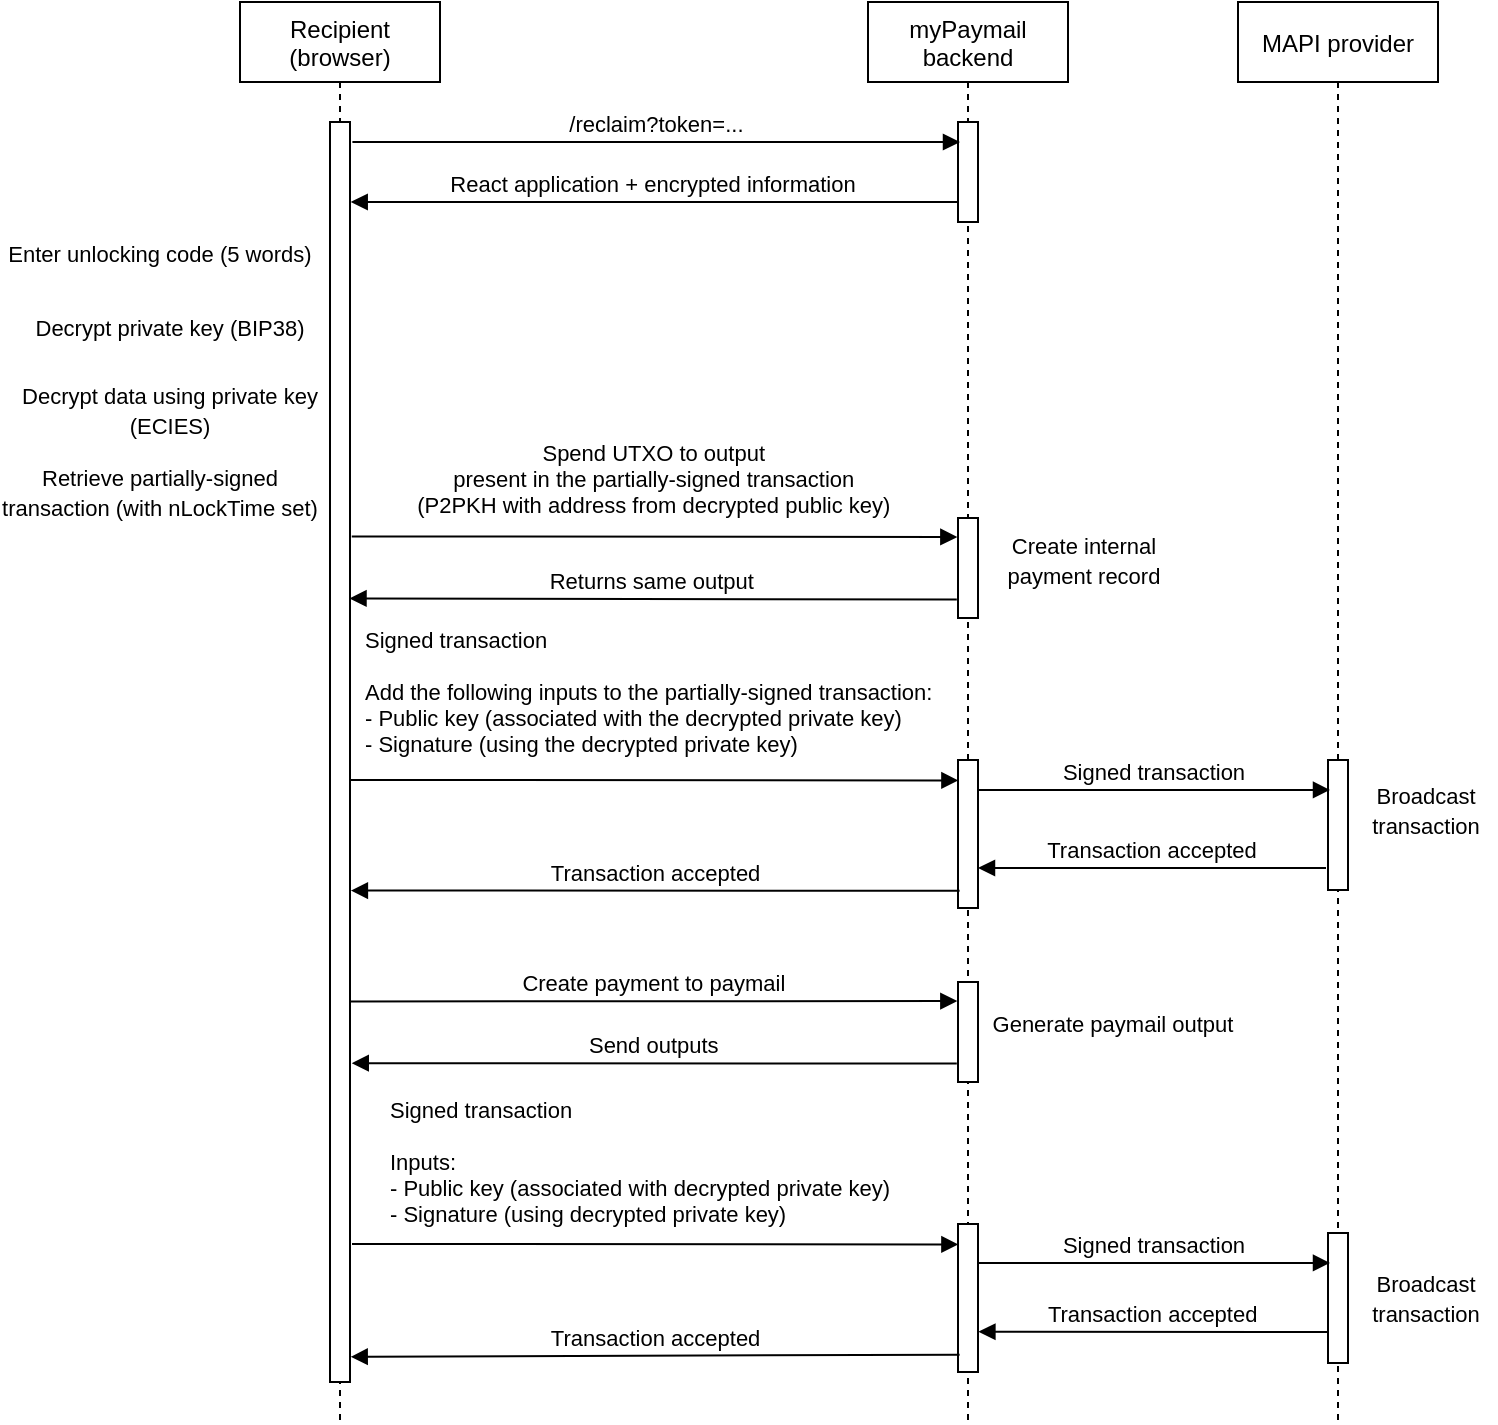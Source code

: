 <mxfile version="13.6.2" type="device"><diagram id="c0A27LtpzODHWhpzDqrd" name="Page-1"><mxGraphModel dx="1038" dy="500" grid="1" gridSize="10" guides="1" tooltips="1" connect="1" arrows="1" fold="1" page="1" pageScale="1" pageWidth="850" pageHeight="1100" math="0" shadow="0"><root><mxCell id="0"/><mxCell id="1" parent="0"/><mxCell id="TkxKRzMWZhb3LaAxER1X-1" value="Recipient&#10;(browser)" style="shape=umlLifeline;perimeter=lifelinePerimeter;container=1;collapsible=0;recursiveResize=0;rounded=0;shadow=0;strokeWidth=1;" vertex="1" parent="1"><mxGeometry x="140" y="30" width="100" height="710" as="geometry"/></mxCell><mxCell id="TkxKRzMWZhb3LaAxER1X-2" value="" style="points=[];perimeter=orthogonalPerimeter;rounded=0;shadow=0;strokeWidth=1;" vertex="1" parent="TkxKRzMWZhb3LaAxER1X-1"><mxGeometry x="45" y="60" width="10" height="630" as="geometry"/></mxCell><mxCell id="TkxKRzMWZhb3LaAxER1X-3" value="Spend UTXO to output&#10;present in the partially-signed transaction&#10;(P2PKH with address from decrypted public key)" style="verticalAlign=bottom;endArrow=block;shadow=0;strokeWidth=1;entryX=-0.033;entryY=0.19;entryDx=0;entryDy=0;entryPerimeter=0;exitX=1.087;exitY=0.46;exitDx=0;exitDy=0;exitPerimeter=0;" edge="1" parent="1" target="TkxKRzMWZhb3LaAxER1X-6"><mxGeometry x="-0.002" y="7" relative="1" as="geometry"><mxPoint x="195.87" y="297.24" as="sourcePoint"/><mxPoint x="440.4" y="298.0" as="targetPoint"/><mxPoint as="offset"/></mxGeometry></mxCell><mxCell id="TkxKRzMWZhb3LaAxER1X-4" value="Returns same output" style="verticalAlign=bottom;endArrow=block;shadow=0;strokeWidth=1;exitX=-0.06;exitY=0.816;exitDx=0;exitDy=0;exitPerimeter=0;entryX=0.976;entryY=0.55;entryDx=0;entryDy=0;entryPerimeter=0;" edge="1" parent="1" source="TkxKRzMWZhb3LaAxER1X-6"><mxGeometry x="0.003" relative="1" as="geometry"><mxPoint x="439" y="328" as="sourcePoint"/><mxPoint x="194.76" y="328.2" as="targetPoint"/><mxPoint as="offset"/></mxGeometry></mxCell><mxCell id="TkxKRzMWZhb3LaAxER1X-5" value="myPaymail&#10;backend" style="shape=umlLifeline;perimeter=lifelinePerimeter;container=1;collapsible=0;recursiveResize=0;rounded=0;shadow=0;strokeWidth=1;" vertex="1" parent="1"><mxGeometry x="454" y="30" width="100" height="710" as="geometry"/></mxCell><mxCell id="TkxKRzMWZhb3LaAxER1X-6" value="" style="points=[];perimeter=orthogonalPerimeter;rounded=0;shadow=0;strokeWidth=1;" vertex="1" parent="TkxKRzMWZhb3LaAxER1X-5"><mxGeometry x="45" y="258" width="10" height="50" as="geometry"/></mxCell><mxCell id="TkxKRzMWZhb3LaAxER1X-7" value="" style="points=[];perimeter=orthogonalPerimeter;rounded=0;shadow=0;strokeWidth=1;" vertex="1" parent="TkxKRzMWZhb3LaAxER1X-5"><mxGeometry x="45" y="379" width="10" height="74" as="geometry"/></mxCell><mxCell id="TkxKRzMWZhb3LaAxER1X-25" value="" style="points=[];perimeter=orthogonalPerimeter;rounded=0;shadow=0;strokeWidth=1;" vertex="1" parent="TkxKRzMWZhb3LaAxER1X-5"><mxGeometry x="45" y="490" width="10" height="50" as="geometry"/></mxCell><mxCell id="TkxKRzMWZhb3LaAxER1X-26" value="" style="points=[];perimeter=orthogonalPerimeter;rounded=0;shadow=0;strokeWidth=1;" vertex="1" parent="TkxKRzMWZhb3LaAxER1X-5"><mxGeometry x="45" y="611" width="10" height="74" as="geometry"/></mxCell><mxCell id="TkxKRzMWZhb3LaAxER1X-8" value="Signed transaction&#10;&#10;Add the following inputs to the partially-signed transaction:&#10;- Public key (associated with the decrypted private key)&#10;- Signature (using the decrypted private key)" style="verticalAlign=bottom;endArrow=block;shadow=0;strokeWidth=1;align=left;entryX=0.02;entryY=0.138;entryDx=0;entryDy=0;entryPerimeter=0;" edge="1" parent="1" target="TkxKRzMWZhb3LaAxER1X-7"><mxGeometry x="-0.963" y="9" relative="1" as="geometry"><mxPoint x="195" y="419" as="sourcePoint"/><mxPoint x="460" y="418" as="targetPoint"/><mxPoint as="offset"/></mxGeometry></mxCell><mxCell id="TkxKRzMWZhb3LaAxER1X-9" value="Transaction accepted" style="verticalAlign=bottom;endArrow=block;shadow=0;strokeWidth=1;exitX=0.08;exitY=0.883;exitDx=0;exitDy=0;exitPerimeter=0;entryX=1.045;entryY=0.61;entryDx=0;entryDy=0;entryPerimeter=0;" edge="1" parent="1" source="TkxKRzMWZhb3LaAxER1X-7" target="TkxKRzMWZhb3LaAxER1X-2"><mxGeometry relative="1" as="geometry"><mxPoint x="430" y="535" as="sourcePoint"/><mxPoint x="200" y="474" as="targetPoint"/></mxGeometry></mxCell><mxCell id="TkxKRzMWZhb3LaAxER1X-10" value="&lt;font style=&quot;font-size: 11px&quot;&gt;Create internal payment record&lt;/font&gt;" style="text;html=1;strokeColor=none;fillColor=none;align=center;verticalAlign=middle;whiteSpace=wrap;rounded=0;" vertex="1" parent="1"><mxGeometry x="514" y="288" width="96" height="41" as="geometry"/></mxCell><mxCell id="TkxKRzMWZhb3LaAxER1X-11" value="MAPI provider" style="shape=umlLifeline;perimeter=lifelinePerimeter;container=1;collapsible=0;recursiveResize=0;rounded=0;shadow=0;strokeWidth=1;" vertex="1" parent="1"><mxGeometry x="639" y="30" width="100" height="710" as="geometry"/></mxCell><mxCell id="TkxKRzMWZhb3LaAxER1X-12" value="" style="points=[];perimeter=orthogonalPerimeter;rounded=0;shadow=0;strokeWidth=1;" vertex="1" parent="TkxKRzMWZhb3LaAxER1X-11"><mxGeometry x="45" y="379" width="10" height="65" as="geometry"/></mxCell><mxCell id="TkxKRzMWZhb3LaAxER1X-13" value="Signed transaction" style="verticalAlign=bottom;endArrow=block;shadow=0;strokeWidth=1;entryX=0.1;entryY=0.23;entryDx=0;entryDy=0;entryPerimeter=0;" edge="1" parent="1" source="TkxKRzMWZhb3LaAxER1X-7" target="TkxKRzMWZhb3LaAxER1X-12"><mxGeometry relative="1" as="geometry"><mxPoint x="508" y="535" as="sourcePoint"/><mxPoint x="679" y="423" as="targetPoint"/></mxGeometry></mxCell><mxCell id="TkxKRzMWZhb3LaAxER1X-14" value="&lt;font style=&quot;font-size: 11px&quot;&gt;Broadcast transaction&lt;/font&gt;" style="text;html=1;strokeColor=none;fillColor=none;align=center;verticalAlign=middle;whiteSpace=wrap;rounded=0;" vertex="1" parent="1"><mxGeometry x="698" y="409" width="70" height="50" as="geometry"/></mxCell><mxCell id="TkxKRzMWZhb3LaAxER1X-15" value="Transaction accepted" style="verticalAlign=bottom;endArrow=block;shadow=0;strokeWidth=1;" edge="1" parent="1"><mxGeometry relative="1" as="geometry"><mxPoint x="683" y="463" as="sourcePoint"/><mxPoint x="509" y="463" as="targetPoint"/><Array as="points"/></mxGeometry></mxCell><mxCell id="TkxKRzMWZhb3LaAxER1X-16" value="&lt;font style=&quot;font-size: 11px&quot;&gt;Enter unlocking code (5 words)&lt;/font&gt;" style="text;html=1;strokeColor=none;fillColor=none;align=center;verticalAlign=middle;whiteSpace=wrap;rounded=0;" vertex="1" parent="1"><mxGeometry x="20" y="140" width="160" height="32" as="geometry"/></mxCell><mxCell id="TkxKRzMWZhb3LaAxER1X-17" value="&lt;font style=&quot;font-size: 11px&quot;&gt;Decrypt data using private key (ECIES)&lt;/font&gt;" style="text;html=1;strokeColor=none;fillColor=none;align=center;verticalAlign=middle;whiteSpace=wrap;rounded=0;" vertex="1" parent="1"><mxGeometry x="30" y="213" width="150" height="41" as="geometry"/></mxCell><mxCell id="TkxKRzMWZhb3LaAxER1X-18" value="&lt;font style=&quot;font-size: 11px&quot;&gt;Decrypt private key (BIP38)&lt;/font&gt;" style="text;html=1;strokeColor=none;fillColor=none;align=center;verticalAlign=middle;whiteSpace=wrap;rounded=0;" vertex="1" parent="1"><mxGeometry x="35" y="172" width="140" height="41" as="geometry"/></mxCell><mxCell id="TkxKRzMWZhb3LaAxER1X-19" value="" style="points=[];perimeter=orthogonalPerimeter;rounded=0;shadow=0;strokeWidth=1;" vertex="1" parent="1"><mxGeometry x="499" y="90" width="10" height="50" as="geometry"/></mxCell><mxCell id="TkxKRzMWZhb3LaAxER1X-20" value="/reclaim?token=..." style="verticalAlign=bottom;endArrow=block;shadow=0;strokeWidth=1;exitX=1.087;exitY=0.46;exitDx=0;exitDy=0;exitPerimeter=0;entryX=0.1;entryY=0.2;entryDx=0;entryDy=0;entryPerimeter=0;" edge="1" parent="1" target="TkxKRzMWZhb3LaAxER1X-19"><mxGeometry relative="1" as="geometry"><mxPoint x="196.2" y="100" as="sourcePoint"/><mxPoint x="490" y="100" as="targetPoint"/></mxGeometry></mxCell><mxCell id="TkxKRzMWZhb3LaAxER1X-21" value="React application + encrypted information" style="verticalAlign=bottom;endArrow=block;shadow=0;strokeWidth=1;entryX=0.976;entryY=0.55;entryDx=0;entryDy=0;entryPerimeter=0;exitX=-0.049;exitY=0.8;exitDx=0;exitDy=0;exitPerimeter=0;" edge="1" parent="1" source="TkxKRzMWZhb3LaAxER1X-19"><mxGeometry x="0.003" relative="1" as="geometry"><mxPoint x="490" y="130" as="sourcePoint"/><mxPoint x="195.36" y="130" as="targetPoint"/><mxPoint as="offset"/></mxGeometry></mxCell><mxCell id="TkxKRzMWZhb3LaAxER1X-22" value="&lt;font style=&quot;font-size: 11px&quot;&gt;Retrieve partially-signed transaction (with nLockTime set)&lt;/font&gt;" style="text;html=1;strokeColor=none;fillColor=none;align=center;verticalAlign=middle;whiteSpace=wrap;rounded=0;" vertex="1" parent="1"><mxGeometry x="20" y="254" width="160" height="41" as="geometry"/></mxCell><mxCell id="TkxKRzMWZhb3LaAxER1X-23" value="Create payment to paymail" style="verticalAlign=bottom;endArrow=block;shadow=0;strokeWidth=1;entryX=-0.033;entryY=0.19;entryDx=0;entryDy=0;entryPerimeter=0;exitX=0.992;exitY=0.698;exitDx=0;exitDy=0;exitPerimeter=0;" edge="1" parent="1" target="TkxKRzMWZhb3LaAxER1X-25" source="TkxKRzMWZhb3LaAxER1X-2"><mxGeometry relative="1" as="geometry"><mxPoint x="200.87" y="529.24" as="sourcePoint"/><mxPoint x="445.4" y="530" as="targetPoint"/></mxGeometry></mxCell><mxCell id="TkxKRzMWZhb3LaAxER1X-24" value="Send outputs" style="verticalAlign=bottom;endArrow=block;shadow=0;strokeWidth=1;exitX=-0.06;exitY=0.816;exitDx=0;exitDy=0;exitPerimeter=0;entryX=1.088;entryY=0.747;entryDx=0;entryDy=0;entryPerimeter=0;" edge="1" parent="1" source="TkxKRzMWZhb3LaAxER1X-25" target="TkxKRzMWZhb3LaAxER1X-2"><mxGeometry x="0.003" relative="1" as="geometry"><mxPoint x="444" y="560" as="sourcePoint"/><mxPoint x="199.76" y="560.2" as="targetPoint"/><mxPoint as="offset"/></mxGeometry></mxCell><mxCell id="TkxKRzMWZhb3LaAxER1X-27" value="Signed transaction&#10;&#10;Inputs:&#10;- Public key (associated with decrypted private key)&#10;- Signature (using decrypted private key)" style="verticalAlign=bottom;endArrow=block;shadow=0;strokeWidth=1;align=left;entryX=0.02;entryY=0.138;entryDx=0;entryDy=0;entryPerimeter=0;" edge="1" parent="1" target="TkxKRzMWZhb3LaAxER1X-26"><mxGeometry x="-0.889" y="6" relative="1" as="geometry"><mxPoint x="196" y="651" as="sourcePoint"/><mxPoint x="465" y="650" as="targetPoint"/><mxPoint as="offset"/></mxGeometry></mxCell><mxCell id="TkxKRzMWZhb3LaAxER1X-28" value="Transaction accepted" style="verticalAlign=bottom;endArrow=block;shadow=0;strokeWidth=1;exitX=0.08;exitY=0.883;exitDx=0;exitDy=0;exitPerimeter=0;entryX=1.035;entryY=0.98;entryDx=0;entryDy=0;entryPerimeter=0;" edge="1" parent="1" source="TkxKRzMWZhb3LaAxER1X-26" target="TkxKRzMWZhb3LaAxER1X-2"><mxGeometry relative="1" as="geometry"><mxPoint x="435" y="767" as="sourcePoint"/><mxPoint x="200.6" y="702.616" as="targetPoint"/></mxGeometry></mxCell><mxCell id="TkxKRzMWZhb3LaAxER1X-29" value="&lt;font style=&quot;font-size: 11px&quot;&gt;Generate paymail output&lt;/font&gt;" style="text;html=1;strokeColor=none;fillColor=none;align=center;verticalAlign=middle;whiteSpace=wrap;rounded=0;" vertex="1" parent="1"><mxGeometry x="514" y="520" width="125" height="41" as="geometry"/></mxCell><mxCell id="TkxKRzMWZhb3LaAxER1X-30" value="" style="points=[];perimeter=orthogonalPerimeter;rounded=0;shadow=0;strokeWidth=1;" vertex="1" parent="1"><mxGeometry x="684" y="645.5" width="10" height="65" as="geometry"/></mxCell><mxCell id="TkxKRzMWZhb3LaAxER1X-31" value="Signed transaction" style="verticalAlign=bottom;endArrow=block;shadow=0;strokeWidth=1;entryX=0.1;entryY=0.23;entryDx=0;entryDy=0;entryPerimeter=0;" edge="1" parent="1" source="TkxKRzMWZhb3LaAxER1X-26" target="TkxKRzMWZhb3LaAxER1X-30"><mxGeometry relative="1" as="geometry"><mxPoint x="479" y="767" as="sourcePoint"/><mxPoint x="650" y="655" as="targetPoint"/></mxGeometry></mxCell><mxCell id="TkxKRzMWZhb3LaAxER1X-32" value="&lt;font style=&quot;font-size: 11px&quot;&gt;Broadcast transaction&lt;/font&gt;" style="text;html=1;strokeColor=none;fillColor=none;align=center;verticalAlign=middle;whiteSpace=wrap;rounded=0;" vertex="1" parent="1"><mxGeometry x="698" y="653" width="70" height="50" as="geometry"/></mxCell><mxCell id="TkxKRzMWZhb3LaAxER1X-33" value="Transaction accepted" style="verticalAlign=bottom;endArrow=block;shadow=0;strokeWidth=1;exitX=-0.016;exitY=0.761;exitDx=0;exitDy=0;exitPerimeter=0;entryX=1.021;entryY=0.728;entryDx=0;entryDy=0;entryPerimeter=0;" edge="1" parent="1" source="TkxKRzMWZhb3LaAxER1X-30" target="TkxKRzMWZhb3LaAxER1X-26"><mxGeometry relative="1" as="geometry"><mxPoint x="680" y="695" as="sourcePoint"/><mxPoint x="510" y="695" as="targetPoint"/><Array as="points"/></mxGeometry></mxCell></root></mxGraphModel></diagram></mxfile>